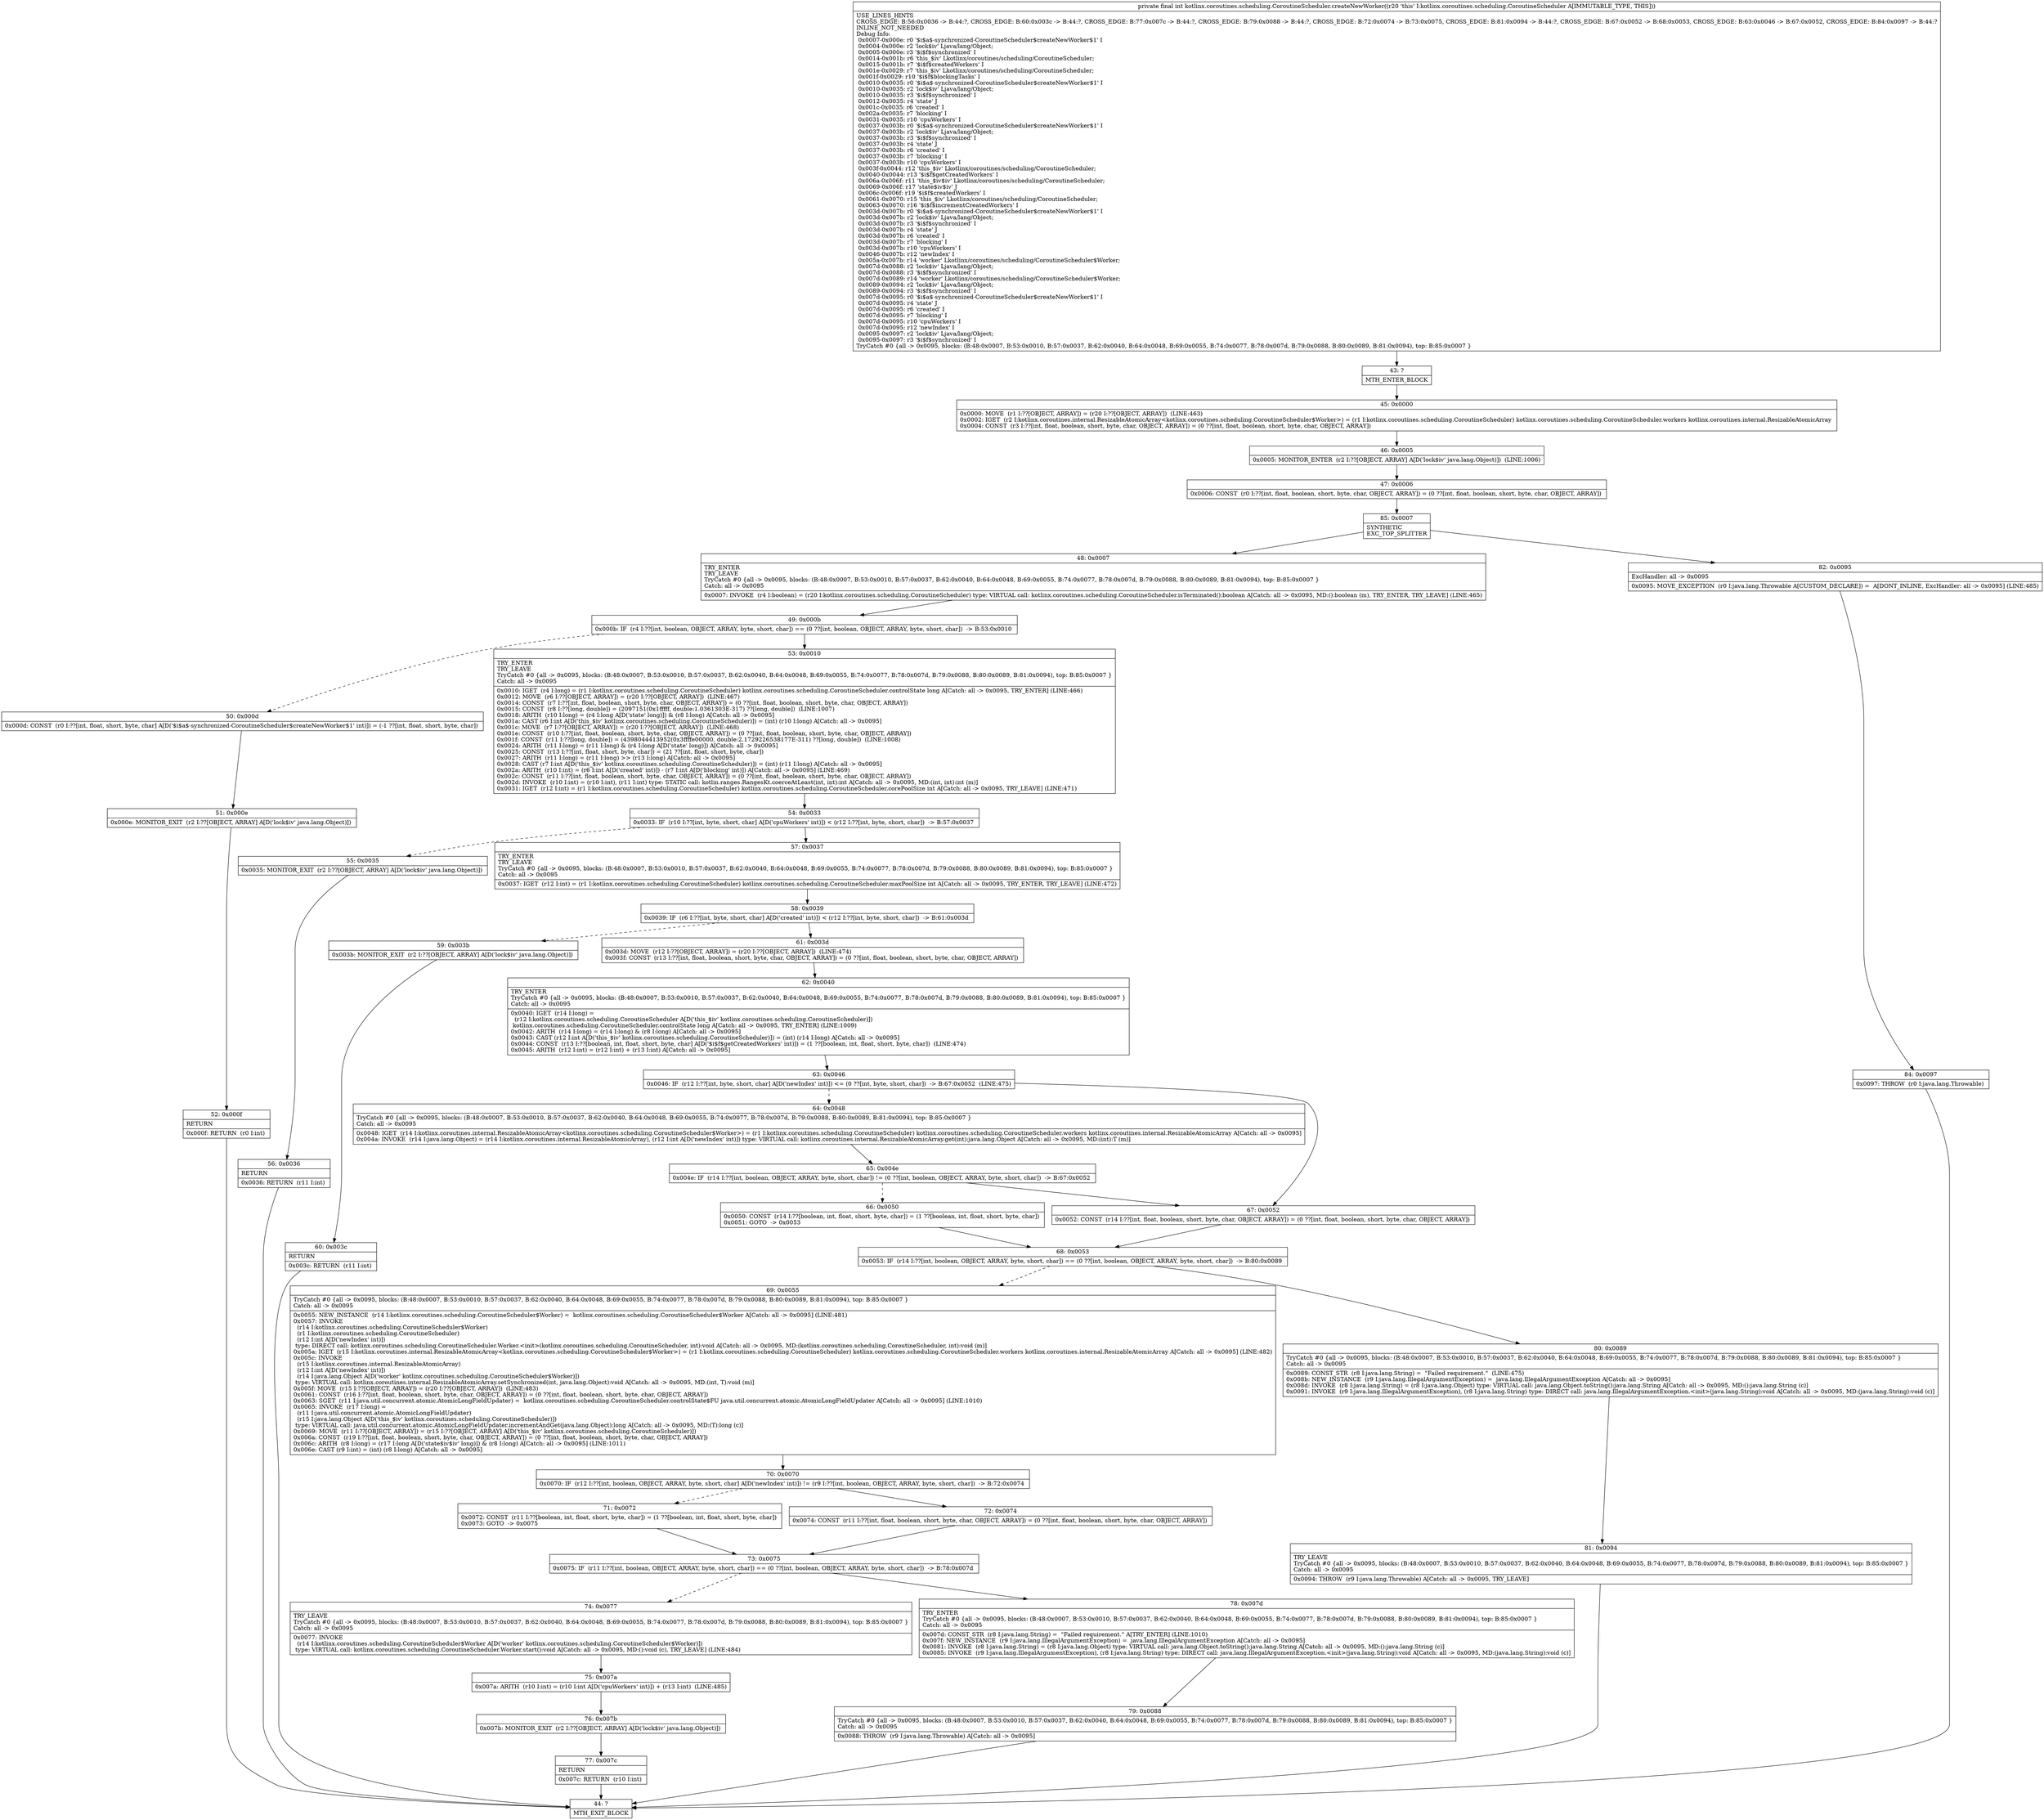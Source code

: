 digraph "CFG forkotlinx.coroutines.scheduling.CoroutineScheduler.createNewWorker()I" {
Node_43 [shape=record,label="{43\:\ ?|MTH_ENTER_BLOCK\l}"];
Node_45 [shape=record,label="{45\:\ 0x0000|0x0000: MOVE  (r1 I:??[OBJECT, ARRAY]) = (r20 I:??[OBJECT, ARRAY])  (LINE:463)\l0x0002: IGET  (r2 I:kotlinx.coroutines.internal.ResizableAtomicArray\<kotlinx.coroutines.scheduling.CoroutineScheduler$Worker\>) = (r1 I:kotlinx.coroutines.scheduling.CoroutineScheduler) kotlinx.coroutines.scheduling.CoroutineScheduler.workers kotlinx.coroutines.internal.ResizableAtomicArray \l0x0004: CONST  (r3 I:??[int, float, boolean, short, byte, char, OBJECT, ARRAY]) = (0 ??[int, float, boolean, short, byte, char, OBJECT, ARRAY]) \l}"];
Node_46 [shape=record,label="{46\:\ 0x0005|0x0005: MONITOR_ENTER  (r2 I:??[OBJECT, ARRAY] A[D('lock$iv' java.lang.Object)])  (LINE:1006)\l}"];
Node_47 [shape=record,label="{47\:\ 0x0006|0x0006: CONST  (r0 I:??[int, float, boolean, short, byte, char, OBJECT, ARRAY]) = (0 ??[int, float, boolean, short, byte, char, OBJECT, ARRAY]) \l}"];
Node_85 [shape=record,label="{85\:\ 0x0007|SYNTHETIC\lEXC_TOP_SPLITTER\l}"];
Node_48 [shape=record,label="{48\:\ 0x0007|TRY_ENTER\lTRY_LEAVE\lTryCatch #0 \{all \-\> 0x0095, blocks: (B:48:0x0007, B:53:0x0010, B:57:0x0037, B:62:0x0040, B:64:0x0048, B:69:0x0055, B:74:0x0077, B:78:0x007d, B:79:0x0088, B:80:0x0089, B:81:0x0094), top: B:85:0x0007 \}\lCatch: all \-\> 0x0095\l|0x0007: INVOKE  (r4 I:boolean) = (r20 I:kotlinx.coroutines.scheduling.CoroutineScheduler) type: VIRTUAL call: kotlinx.coroutines.scheduling.CoroutineScheduler.isTerminated():boolean A[Catch: all \-\> 0x0095, MD:():boolean (m), TRY_ENTER, TRY_LEAVE] (LINE:465)\l}"];
Node_49 [shape=record,label="{49\:\ 0x000b|0x000b: IF  (r4 I:??[int, boolean, OBJECT, ARRAY, byte, short, char]) == (0 ??[int, boolean, OBJECT, ARRAY, byte, short, char])  \-\> B:53:0x0010 \l}"];
Node_50 [shape=record,label="{50\:\ 0x000d|0x000d: CONST  (r0 I:??[int, float, short, byte, char] A[D('$i$a$\-synchronized\-CoroutineScheduler$createNewWorker$1' int)]) = (\-1 ??[int, float, short, byte, char]) \l}"];
Node_51 [shape=record,label="{51\:\ 0x000e|0x000e: MONITOR_EXIT  (r2 I:??[OBJECT, ARRAY] A[D('lock$iv' java.lang.Object)]) \l}"];
Node_52 [shape=record,label="{52\:\ 0x000f|RETURN\l|0x000f: RETURN  (r0 I:int) \l}"];
Node_44 [shape=record,label="{44\:\ ?|MTH_EXIT_BLOCK\l}"];
Node_53 [shape=record,label="{53\:\ 0x0010|TRY_ENTER\lTRY_LEAVE\lTryCatch #0 \{all \-\> 0x0095, blocks: (B:48:0x0007, B:53:0x0010, B:57:0x0037, B:62:0x0040, B:64:0x0048, B:69:0x0055, B:74:0x0077, B:78:0x007d, B:79:0x0088, B:80:0x0089, B:81:0x0094), top: B:85:0x0007 \}\lCatch: all \-\> 0x0095\l|0x0010: IGET  (r4 I:long) = (r1 I:kotlinx.coroutines.scheduling.CoroutineScheduler) kotlinx.coroutines.scheduling.CoroutineScheduler.controlState long A[Catch: all \-\> 0x0095, TRY_ENTER] (LINE:466)\l0x0012: MOVE  (r6 I:??[OBJECT, ARRAY]) = (r20 I:??[OBJECT, ARRAY])  (LINE:467)\l0x0014: CONST  (r7 I:??[int, float, boolean, short, byte, char, OBJECT, ARRAY]) = (0 ??[int, float, boolean, short, byte, char, OBJECT, ARRAY]) \l0x0015: CONST  (r8 I:??[long, double]) = (2097151(0x1fffff, double:1.0361303E\-317) ??[long, double])  (LINE:1007)\l0x0018: ARITH  (r10 I:long) = (r4 I:long A[D('state' long)]) & (r8 I:long) A[Catch: all \-\> 0x0095]\l0x001a: CAST (r6 I:int A[D('this_$iv' kotlinx.coroutines.scheduling.CoroutineScheduler)]) = (int) (r10 I:long) A[Catch: all \-\> 0x0095]\l0x001c: MOVE  (r7 I:??[OBJECT, ARRAY]) = (r20 I:??[OBJECT, ARRAY])  (LINE:468)\l0x001e: CONST  (r10 I:??[int, float, boolean, short, byte, char, OBJECT, ARRAY]) = (0 ??[int, float, boolean, short, byte, char, OBJECT, ARRAY]) \l0x001f: CONST  (r11 I:??[long, double]) = (4398044413952(0x3ffffe00000, double:2.1729226538177E\-311) ??[long, double])  (LINE:1008)\l0x0024: ARITH  (r11 I:long) = (r11 I:long) & (r4 I:long A[D('state' long)]) A[Catch: all \-\> 0x0095]\l0x0025: CONST  (r13 I:??[int, float, short, byte, char]) = (21 ??[int, float, short, byte, char]) \l0x0027: ARITH  (r11 I:long) = (r11 I:long) \>\> (r13 I:long) A[Catch: all \-\> 0x0095]\l0x0028: CAST (r7 I:int A[D('this_$iv' kotlinx.coroutines.scheduling.CoroutineScheduler)]) = (int) (r11 I:long) A[Catch: all \-\> 0x0095]\l0x002a: ARITH  (r10 I:int) = (r6 I:int A[D('created' int)]) \- (r7 I:int A[D('blocking' int)]) A[Catch: all \-\> 0x0095] (LINE:469)\l0x002c: CONST  (r11 I:??[int, float, boolean, short, byte, char, OBJECT, ARRAY]) = (0 ??[int, float, boolean, short, byte, char, OBJECT, ARRAY]) \l0x002d: INVOKE  (r10 I:int) = (r10 I:int), (r11 I:int) type: STATIC call: kotlin.ranges.RangesKt.coerceAtLeast(int, int):int A[Catch: all \-\> 0x0095, MD:(int, int):int (m)]\l0x0031: IGET  (r12 I:int) = (r1 I:kotlinx.coroutines.scheduling.CoroutineScheduler) kotlinx.coroutines.scheduling.CoroutineScheduler.corePoolSize int A[Catch: all \-\> 0x0095, TRY_LEAVE] (LINE:471)\l}"];
Node_54 [shape=record,label="{54\:\ 0x0033|0x0033: IF  (r10 I:??[int, byte, short, char] A[D('cpuWorkers' int)]) \< (r12 I:??[int, byte, short, char])  \-\> B:57:0x0037 \l}"];
Node_55 [shape=record,label="{55\:\ 0x0035|0x0035: MONITOR_EXIT  (r2 I:??[OBJECT, ARRAY] A[D('lock$iv' java.lang.Object)]) \l}"];
Node_56 [shape=record,label="{56\:\ 0x0036|RETURN\l|0x0036: RETURN  (r11 I:int) \l}"];
Node_57 [shape=record,label="{57\:\ 0x0037|TRY_ENTER\lTRY_LEAVE\lTryCatch #0 \{all \-\> 0x0095, blocks: (B:48:0x0007, B:53:0x0010, B:57:0x0037, B:62:0x0040, B:64:0x0048, B:69:0x0055, B:74:0x0077, B:78:0x007d, B:79:0x0088, B:80:0x0089, B:81:0x0094), top: B:85:0x0007 \}\lCatch: all \-\> 0x0095\l|0x0037: IGET  (r12 I:int) = (r1 I:kotlinx.coroutines.scheduling.CoroutineScheduler) kotlinx.coroutines.scheduling.CoroutineScheduler.maxPoolSize int A[Catch: all \-\> 0x0095, TRY_ENTER, TRY_LEAVE] (LINE:472)\l}"];
Node_58 [shape=record,label="{58\:\ 0x0039|0x0039: IF  (r6 I:??[int, byte, short, char] A[D('created' int)]) \< (r12 I:??[int, byte, short, char])  \-\> B:61:0x003d \l}"];
Node_59 [shape=record,label="{59\:\ 0x003b|0x003b: MONITOR_EXIT  (r2 I:??[OBJECT, ARRAY] A[D('lock$iv' java.lang.Object)]) \l}"];
Node_60 [shape=record,label="{60\:\ 0x003c|RETURN\l|0x003c: RETURN  (r11 I:int) \l}"];
Node_61 [shape=record,label="{61\:\ 0x003d|0x003d: MOVE  (r12 I:??[OBJECT, ARRAY]) = (r20 I:??[OBJECT, ARRAY])  (LINE:474)\l0x003f: CONST  (r13 I:??[int, float, boolean, short, byte, char, OBJECT, ARRAY]) = (0 ??[int, float, boolean, short, byte, char, OBJECT, ARRAY]) \l}"];
Node_62 [shape=record,label="{62\:\ 0x0040|TRY_ENTER\lTryCatch #0 \{all \-\> 0x0095, blocks: (B:48:0x0007, B:53:0x0010, B:57:0x0037, B:62:0x0040, B:64:0x0048, B:69:0x0055, B:74:0x0077, B:78:0x007d, B:79:0x0088, B:80:0x0089, B:81:0x0094), top: B:85:0x0007 \}\lCatch: all \-\> 0x0095\l|0x0040: IGET  (r14 I:long) = \l  (r12 I:kotlinx.coroutines.scheduling.CoroutineScheduler A[D('this_$iv' kotlinx.coroutines.scheduling.CoroutineScheduler)])\l kotlinx.coroutines.scheduling.CoroutineScheduler.controlState long A[Catch: all \-\> 0x0095, TRY_ENTER] (LINE:1009)\l0x0042: ARITH  (r14 I:long) = (r14 I:long) & (r8 I:long) A[Catch: all \-\> 0x0095]\l0x0043: CAST (r12 I:int A[D('this_$iv' kotlinx.coroutines.scheduling.CoroutineScheduler)]) = (int) (r14 I:long) A[Catch: all \-\> 0x0095]\l0x0044: CONST  (r13 I:??[boolean, int, float, short, byte, char] A[D('$i$f$getCreatedWorkers' int)]) = (1 ??[boolean, int, float, short, byte, char])  (LINE:474)\l0x0045: ARITH  (r12 I:int) = (r12 I:int) + (r13 I:int) A[Catch: all \-\> 0x0095]\l}"];
Node_63 [shape=record,label="{63\:\ 0x0046|0x0046: IF  (r12 I:??[int, byte, short, char] A[D('newIndex' int)]) \<= (0 ??[int, byte, short, char])  \-\> B:67:0x0052  (LINE:475)\l}"];
Node_64 [shape=record,label="{64\:\ 0x0048|TryCatch #0 \{all \-\> 0x0095, blocks: (B:48:0x0007, B:53:0x0010, B:57:0x0037, B:62:0x0040, B:64:0x0048, B:69:0x0055, B:74:0x0077, B:78:0x007d, B:79:0x0088, B:80:0x0089, B:81:0x0094), top: B:85:0x0007 \}\lCatch: all \-\> 0x0095\l|0x0048: IGET  (r14 I:kotlinx.coroutines.internal.ResizableAtomicArray\<kotlinx.coroutines.scheduling.CoroutineScheduler$Worker\>) = (r1 I:kotlinx.coroutines.scheduling.CoroutineScheduler) kotlinx.coroutines.scheduling.CoroutineScheduler.workers kotlinx.coroutines.internal.ResizableAtomicArray A[Catch: all \-\> 0x0095]\l0x004a: INVOKE  (r14 I:java.lang.Object) = (r14 I:kotlinx.coroutines.internal.ResizableAtomicArray), (r12 I:int A[D('newIndex' int)]) type: VIRTUAL call: kotlinx.coroutines.internal.ResizableAtomicArray.get(int):java.lang.Object A[Catch: all \-\> 0x0095, MD:(int):T (m)]\l}"];
Node_65 [shape=record,label="{65\:\ 0x004e|0x004e: IF  (r14 I:??[int, boolean, OBJECT, ARRAY, byte, short, char]) != (0 ??[int, boolean, OBJECT, ARRAY, byte, short, char])  \-\> B:67:0x0052 \l}"];
Node_66 [shape=record,label="{66\:\ 0x0050|0x0050: CONST  (r14 I:??[boolean, int, float, short, byte, char]) = (1 ??[boolean, int, float, short, byte, char]) \l0x0051: GOTO  \-\> 0x0053 \l}"];
Node_68 [shape=record,label="{68\:\ 0x0053|0x0053: IF  (r14 I:??[int, boolean, OBJECT, ARRAY, byte, short, char]) == (0 ??[int, boolean, OBJECT, ARRAY, byte, short, char])  \-\> B:80:0x0089 \l}"];
Node_69 [shape=record,label="{69\:\ 0x0055|TryCatch #0 \{all \-\> 0x0095, blocks: (B:48:0x0007, B:53:0x0010, B:57:0x0037, B:62:0x0040, B:64:0x0048, B:69:0x0055, B:74:0x0077, B:78:0x007d, B:79:0x0088, B:80:0x0089, B:81:0x0094), top: B:85:0x0007 \}\lCatch: all \-\> 0x0095\l|0x0055: NEW_INSTANCE  (r14 I:kotlinx.coroutines.scheduling.CoroutineScheduler$Worker) =  kotlinx.coroutines.scheduling.CoroutineScheduler$Worker A[Catch: all \-\> 0x0095] (LINE:481)\l0x0057: INVOKE  \l  (r14 I:kotlinx.coroutines.scheduling.CoroutineScheduler$Worker)\l  (r1 I:kotlinx.coroutines.scheduling.CoroutineScheduler)\l  (r12 I:int A[D('newIndex' int)])\l type: DIRECT call: kotlinx.coroutines.scheduling.CoroutineScheduler.Worker.\<init\>(kotlinx.coroutines.scheduling.CoroutineScheduler, int):void A[Catch: all \-\> 0x0095, MD:(kotlinx.coroutines.scheduling.CoroutineScheduler, int):void (m)]\l0x005a: IGET  (r15 I:kotlinx.coroutines.internal.ResizableAtomicArray\<kotlinx.coroutines.scheduling.CoroutineScheduler$Worker\>) = (r1 I:kotlinx.coroutines.scheduling.CoroutineScheduler) kotlinx.coroutines.scheduling.CoroutineScheduler.workers kotlinx.coroutines.internal.ResizableAtomicArray A[Catch: all \-\> 0x0095] (LINE:482)\l0x005c: INVOKE  \l  (r15 I:kotlinx.coroutines.internal.ResizableAtomicArray)\l  (r12 I:int A[D('newIndex' int)])\l  (r14 I:java.lang.Object A[D('worker' kotlinx.coroutines.scheduling.CoroutineScheduler$Worker)])\l type: VIRTUAL call: kotlinx.coroutines.internal.ResizableAtomicArray.setSynchronized(int, java.lang.Object):void A[Catch: all \-\> 0x0095, MD:(int, T):void (m)]\l0x005f: MOVE  (r15 I:??[OBJECT, ARRAY]) = (r20 I:??[OBJECT, ARRAY])  (LINE:483)\l0x0061: CONST  (r16 I:??[int, float, boolean, short, byte, char, OBJECT, ARRAY]) = (0 ??[int, float, boolean, short, byte, char, OBJECT, ARRAY]) \l0x0063: SGET  (r11 I:java.util.concurrent.atomic.AtomicLongFieldUpdater) =  kotlinx.coroutines.scheduling.CoroutineScheduler.controlState$FU java.util.concurrent.atomic.AtomicLongFieldUpdater A[Catch: all \-\> 0x0095] (LINE:1010)\l0x0065: INVOKE  (r17 I:long) = \l  (r11 I:java.util.concurrent.atomic.AtomicLongFieldUpdater)\l  (r15 I:java.lang.Object A[D('this_$iv' kotlinx.coroutines.scheduling.CoroutineScheduler)])\l type: VIRTUAL call: java.util.concurrent.atomic.AtomicLongFieldUpdater.incrementAndGet(java.lang.Object):long A[Catch: all \-\> 0x0095, MD:(T):long (c)]\l0x0069: MOVE  (r11 I:??[OBJECT, ARRAY]) = (r15 I:??[OBJECT, ARRAY] A[D('this_$iv' kotlinx.coroutines.scheduling.CoroutineScheduler)]) \l0x006a: CONST  (r19 I:??[int, float, boolean, short, byte, char, OBJECT, ARRAY]) = (0 ??[int, float, boolean, short, byte, char, OBJECT, ARRAY]) \l0x006c: ARITH  (r8 I:long) = (r17 I:long A[D('state$iv$iv' long)]) & (r8 I:long) A[Catch: all \-\> 0x0095] (LINE:1011)\l0x006e: CAST (r9 I:int) = (int) (r8 I:long) A[Catch: all \-\> 0x0095]\l}"];
Node_70 [shape=record,label="{70\:\ 0x0070|0x0070: IF  (r12 I:??[int, boolean, OBJECT, ARRAY, byte, short, char] A[D('newIndex' int)]) != (r9 I:??[int, boolean, OBJECT, ARRAY, byte, short, char])  \-\> B:72:0x0074 \l}"];
Node_71 [shape=record,label="{71\:\ 0x0072|0x0072: CONST  (r11 I:??[boolean, int, float, short, byte, char]) = (1 ??[boolean, int, float, short, byte, char]) \l0x0073: GOTO  \-\> 0x0075 \l}"];
Node_73 [shape=record,label="{73\:\ 0x0075|0x0075: IF  (r11 I:??[int, boolean, OBJECT, ARRAY, byte, short, char]) == (0 ??[int, boolean, OBJECT, ARRAY, byte, short, char])  \-\> B:78:0x007d \l}"];
Node_74 [shape=record,label="{74\:\ 0x0077|TRY_LEAVE\lTryCatch #0 \{all \-\> 0x0095, blocks: (B:48:0x0007, B:53:0x0010, B:57:0x0037, B:62:0x0040, B:64:0x0048, B:69:0x0055, B:74:0x0077, B:78:0x007d, B:79:0x0088, B:80:0x0089, B:81:0x0094), top: B:85:0x0007 \}\lCatch: all \-\> 0x0095\l|0x0077: INVOKE  \l  (r14 I:kotlinx.coroutines.scheduling.CoroutineScheduler$Worker A[D('worker' kotlinx.coroutines.scheduling.CoroutineScheduler$Worker)])\l type: VIRTUAL call: kotlinx.coroutines.scheduling.CoroutineScheduler.Worker.start():void A[Catch: all \-\> 0x0095, MD:():void (c), TRY_LEAVE] (LINE:484)\l}"];
Node_75 [shape=record,label="{75\:\ 0x007a|0x007a: ARITH  (r10 I:int) = (r10 I:int A[D('cpuWorkers' int)]) + (r13 I:int)  (LINE:485)\l}"];
Node_76 [shape=record,label="{76\:\ 0x007b|0x007b: MONITOR_EXIT  (r2 I:??[OBJECT, ARRAY] A[D('lock$iv' java.lang.Object)]) \l}"];
Node_77 [shape=record,label="{77\:\ 0x007c|RETURN\l|0x007c: RETURN  (r10 I:int) \l}"];
Node_78 [shape=record,label="{78\:\ 0x007d|TRY_ENTER\lTryCatch #0 \{all \-\> 0x0095, blocks: (B:48:0x0007, B:53:0x0010, B:57:0x0037, B:62:0x0040, B:64:0x0048, B:69:0x0055, B:74:0x0077, B:78:0x007d, B:79:0x0088, B:80:0x0089, B:81:0x0094), top: B:85:0x0007 \}\lCatch: all \-\> 0x0095\l|0x007d: CONST_STR  (r8 I:java.lang.String) =  \"Failed requirement.\" A[TRY_ENTER] (LINE:1010)\l0x007f: NEW_INSTANCE  (r9 I:java.lang.IllegalArgumentException) =  java.lang.IllegalArgumentException A[Catch: all \-\> 0x0095]\l0x0081: INVOKE  (r8 I:java.lang.String) = (r8 I:java.lang.Object) type: VIRTUAL call: java.lang.Object.toString():java.lang.String A[Catch: all \-\> 0x0095, MD:():java.lang.String (c)]\l0x0085: INVOKE  (r9 I:java.lang.IllegalArgumentException), (r8 I:java.lang.String) type: DIRECT call: java.lang.IllegalArgumentException.\<init\>(java.lang.String):void A[Catch: all \-\> 0x0095, MD:(java.lang.String):void (c)]\l}"];
Node_79 [shape=record,label="{79\:\ 0x0088|TryCatch #0 \{all \-\> 0x0095, blocks: (B:48:0x0007, B:53:0x0010, B:57:0x0037, B:62:0x0040, B:64:0x0048, B:69:0x0055, B:74:0x0077, B:78:0x007d, B:79:0x0088, B:80:0x0089, B:81:0x0094), top: B:85:0x0007 \}\lCatch: all \-\> 0x0095\l|0x0088: THROW  (r9 I:java.lang.Throwable) A[Catch: all \-\> 0x0095]\l}"];
Node_72 [shape=record,label="{72\:\ 0x0074|0x0074: CONST  (r11 I:??[int, float, boolean, short, byte, char, OBJECT, ARRAY]) = (0 ??[int, float, boolean, short, byte, char, OBJECT, ARRAY]) \l}"];
Node_80 [shape=record,label="{80\:\ 0x0089|TryCatch #0 \{all \-\> 0x0095, blocks: (B:48:0x0007, B:53:0x0010, B:57:0x0037, B:62:0x0040, B:64:0x0048, B:69:0x0055, B:74:0x0077, B:78:0x007d, B:79:0x0088, B:80:0x0089, B:81:0x0094), top: B:85:0x0007 \}\lCatch: all \-\> 0x0095\l|0x0089: CONST_STR  (r8 I:java.lang.String) =  \"Failed requirement.\"  (LINE:475)\l0x008b: NEW_INSTANCE  (r9 I:java.lang.IllegalArgumentException) =  java.lang.IllegalArgumentException A[Catch: all \-\> 0x0095]\l0x008d: INVOKE  (r8 I:java.lang.String) = (r8 I:java.lang.Object) type: VIRTUAL call: java.lang.Object.toString():java.lang.String A[Catch: all \-\> 0x0095, MD:():java.lang.String (c)]\l0x0091: INVOKE  (r9 I:java.lang.IllegalArgumentException), (r8 I:java.lang.String) type: DIRECT call: java.lang.IllegalArgumentException.\<init\>(java.lang.String):void A[Catch: all \-\> 0x0095, MD:(java.lang.String):void (c)]\l}"];
Node_81 [shape=record,label="{81\:\ 0x0094|TRY_LEAVE\lTryCatch #0 \{all \-\> 0x0095, blocks: (B:48:0x0007, B:53:0x0010, B:57:0x0037, B:62:0x0040, B:64:0x0048, B:69:0x0055, B:74:0x0077, B:78:0x007d, B:79:0x0088, B:80:0x0089, B:81:0x0094), top: B:85:0x0007 \}\lCatch: all \-\> 0x0095\l|0x0094: THROW  (r9 I:java.lang.Throwable) A[Catch: all \-\> 0x0095, TRY_LEAVE]\l}"];
Node_67 [shape=record,label="{67\:\ 0x0052|0x0052: CONST  (r14 I:??[int, float, boolean, short, byte, char, OBJECT, ARRAY]) = (0 ??[int, float, boolean, short, byte, char, OBJECT, ARRAY]) \l}"];
Node_82 [shape=record,label="{82\:\ 0x0095|ExcHandler: all \-\> 0x0095\l|0x0095: MOVE_EXCEPTION  (r0 I:java.lang.Throwable A[CUSTOM_DECLARE]) =  A[DONT_INLINE, ExcHandler: all \-\> 0x0095] (LINE:485)\l}"];
Node_84 [shape=record,label="{84\:\ 0x0097|0x0097: THROW  (r0 I:java.lang.Throwable) \l}"];
MethodNode[shape=record,label="{private final int kotlinx.coroutines.scheduling.CoroutineScheduler.createNewWorker((r20 'this' I:kotlinx.coroutines.scheduling.CoroutineScheduler A[IMMUTABLE_TYPE, THIS]))  | USE_LINES_HINTS\lCROSS_EDGE: B:56:0x0036 \-\> B:44:?, CROSS_EDGE: B:60:0x003c \-\> B:44:?, CROSS_EDGE: B:77:0x007c \-\> B:44:?, CROSS_EDGE: B:79:0x0088 \-\> B:44:?, CROSS_EDGE: B:72:0x0074 \-\> B:73:0x0075, CROSS_EDGE: B:81:0x0094 \-\> B:44:?, CROSS_EDGE: B:67:0x0052 \-\> B:68:0x0053, CROSS_EDGE: B:63:0x0046 \-\> B:67:0x0052, CROSS_EDGE: B:84:0x0097 \-\> B:44:?\lINLINE_NOT_NEEDED\lDebug Info:\l  0x0007\-0x000e: r0 '$i$a$\-synchronized\-CoroutineScheduler$createNewWorker$1' I\l  0x0004\-0x000e: r2 'lock$iv' Ljava\/lang\/Object;\l  0x0005\-0x000e: r3 '$i$f$synchronized' I\l  0x0014\-0x001b: r6 'this_$iv' Lkotlinx\/coroutines\/scheduling\/CoroutineScheduler;\l  0x0015\-0x001b: r7 '$i$f$createdWorkers' I\l  0x001e\-0x0029: r7 'this_$iv' Lkotlinx\/coroutines\/scheduling\/CoroutineScheduler;\l  0x001f\-0x0029: r10 '$i$f$blockingTasks' I\l  0x0010\-0x0035: r0 '$i$a$\-synchronized\-CoroutineScheduler$createNewWorker$1' I\l  0x0010\-0x0035: r2 'lock$iv' Ljava\/lang\/Object;\l  0x0010\-0x0035: r3 '$i$f$synchronized' I\l  0x0012\-0x0035: r4 'state' J\l  0x001c\-0x0035: r6 'created' I\l  0x002a\-0x0035: r7 'blocking' I\l  0x0031\-0x0035: r10 'cpuWorkers' I\l  0x0037\-0x003b: r0 '$i$a$\-synchronized\-CoroutineScheduler$createNewWorker$1' I\l  0x0037\-0x003b: r2 'lock$iv' Ljava\/lang\/Object;\l  0x0037\-0x003b: r3 '$i$f$synchronized' I\l  0x0037\-0x003b: r4 'state' J\l  0x0037\-0x003b: r6 'created' I\l  0x0037\-0x003b: r7 'blocking' I\l  0x0037\-0x003b: r10 'cpuWorkers' I\l  0x003f\-0x0044: r12 'this_$iv' Lkotlinx\/coroutines\/scheduling\/CoroutineScheduler;\l  0x0040\-0x0044: r13 '$i$f$getCreatedWorkers' I\l  0x006a\-0x006f: r11 'this_$iv$iv' Lkotlinx\/coroutines\/scheduling\/CoroutineScheduler;\l  0x0069\-0x006f: r17 'state$iv$iv' J\l  0x006c\-0x006f: r19 '$i$f$createdWorkers' I\l  0x0061\-0x0070: r15 'this_$iv' Lkotlinx\/coroutines\/scheduling\/CoroutineScheduler;\l  0x0063\-0x0070: r16 '$i$f$incrementCreatedWorkers' I\l  0x003d\-0x007b: r0 '$i$a$\-synchronized\-CoroutineScheduler$createNewWorker$1' I\l  0x003d\-0x007b: r2 'lock$iv' Ljava\/lang\/Object;\l  0x003d\-0x007b: r3 '$i$f$synchronized' I\l  0x003d\-0x007b: r4 'state' J\l  0x003d\-0x007b: r6 'created' I\l  0x003d\-0x007b: r7 'blocking' I\l  0x003d\-0x007b: r10 'cpuWorkers' I\l  0x0046\-0x007b: r12 'newIndex' I\l  0x005a\-0x007b: r14 'worker' Lkotlinx\/coroutines\/scheduling\/CoroutineScheduler$Worker;\l  0x007d\-0x0088: r2 'lock$iv' Ljava\/lang\/Object;\l  0x007d\-0x0088: r3 '$i$f$synchronized' I\l  0x007d\-0x0089: r14 'worker' Lkotlinx\/coroutines\/scheduling\/CoroutineScheduler$Worker;\l  0x0089\-0x0094: r2 'lock$iv' Ljava\/lang\/Object;\l  0x0089\-0x0094: r3 '$i$f$synchronized' I\l  0x007d\-0x0095: r0 '$i$a$\-synchronized\-CoroutineScheduler$createNewWorker$1' I\l  0x007d\-0x0095: r4 'state' J\l  0x007d\-0x0095: r6 'created' I\l  0x007d\-0x0095: r7 'blocking' I\l  0x007d\-0x0095: r10 'cpuWorkers' I\l  0x007d\-0x0095: r12 'newIndex' I\l  0x0095\-0x0097: r2 'lock$iv' Ljava\/lang\/Object;\l  0x0095\-0x0097: r3 '$i$f$synchronized' I\lTryCatch #0 \{all \-\> 0x0095, blocks: (B:48:0x0007, B:53:0x0010, B:57:0x0037, B:62:0x0040, B:64:0x0048, B:69:0x0055, B:74:0x0077, B:78:0x007d, B:79:0x0088, B:80:0x0089, B:81:0x0094), top: B:85:0x0007 \}\l}"];
MethodNode -> Node_43;Node_43 -> Node_45;
Node_45 -> Node_46;
Node_46 -> Node_47;
Node_47 -> Node_85;
Node_85 -> Node_48;
Node_85 -> Node_82;
Node_48 -> Node_49;
Node_49 -> Node_50[style=dashed];
Node_49 -> Node_53;
Node_50 -> Node_51;
Node_51 -> Node_52;
Node_52 -> Node_44;
Node_53 -> Node_54;
Node_54 -> Node_55[style=dashed];
Node_54 -> Node_57;
Node_55 -> Node_56;
Node_56 -> Node_44;
Node_57 -> Node_58;
Node_58 -> Node_59[style=dashed];
Node_58 -> Node_61;
Node_59 -> Node_60;
Node_60 -> Node_44;
Node_61 -> Node_62;
Node_62 -> Node_63;
Node_63 -> Node_64[style=dashed];
Node_63 -> Node_67;
Node_64 -> Node_65;
Node_65 -> Node_66[style=dashed];
Node_65 -> Node_67;
Node_66 -> Node_68;
Node_68 -> Node_69[style=dashed];
Node_68 -> Node_80;
Node_69 -> Node_70;
Node_70 -> Node_71[style=dashed];
Node_70 -> Node_72;
Node_71 -> Node_73;
Node_73 -> Node_74[style=dashed];
Node_73 -> Node_78;
Node_74 -> Node_75;
Node_75 -> Node_76;
Node_76 -> Node_77;
Node_77 -> Node_44;
Node_78 -> Node_79;
Node_79 -> Node_44;
Node_72 -> Node_73;
Node_80 -> Node_81;
Node_81 -> Node_44;
Node_67 -> Node_68;
Node_82 -> Node_84;
Node_84 -> Node_44;
}

